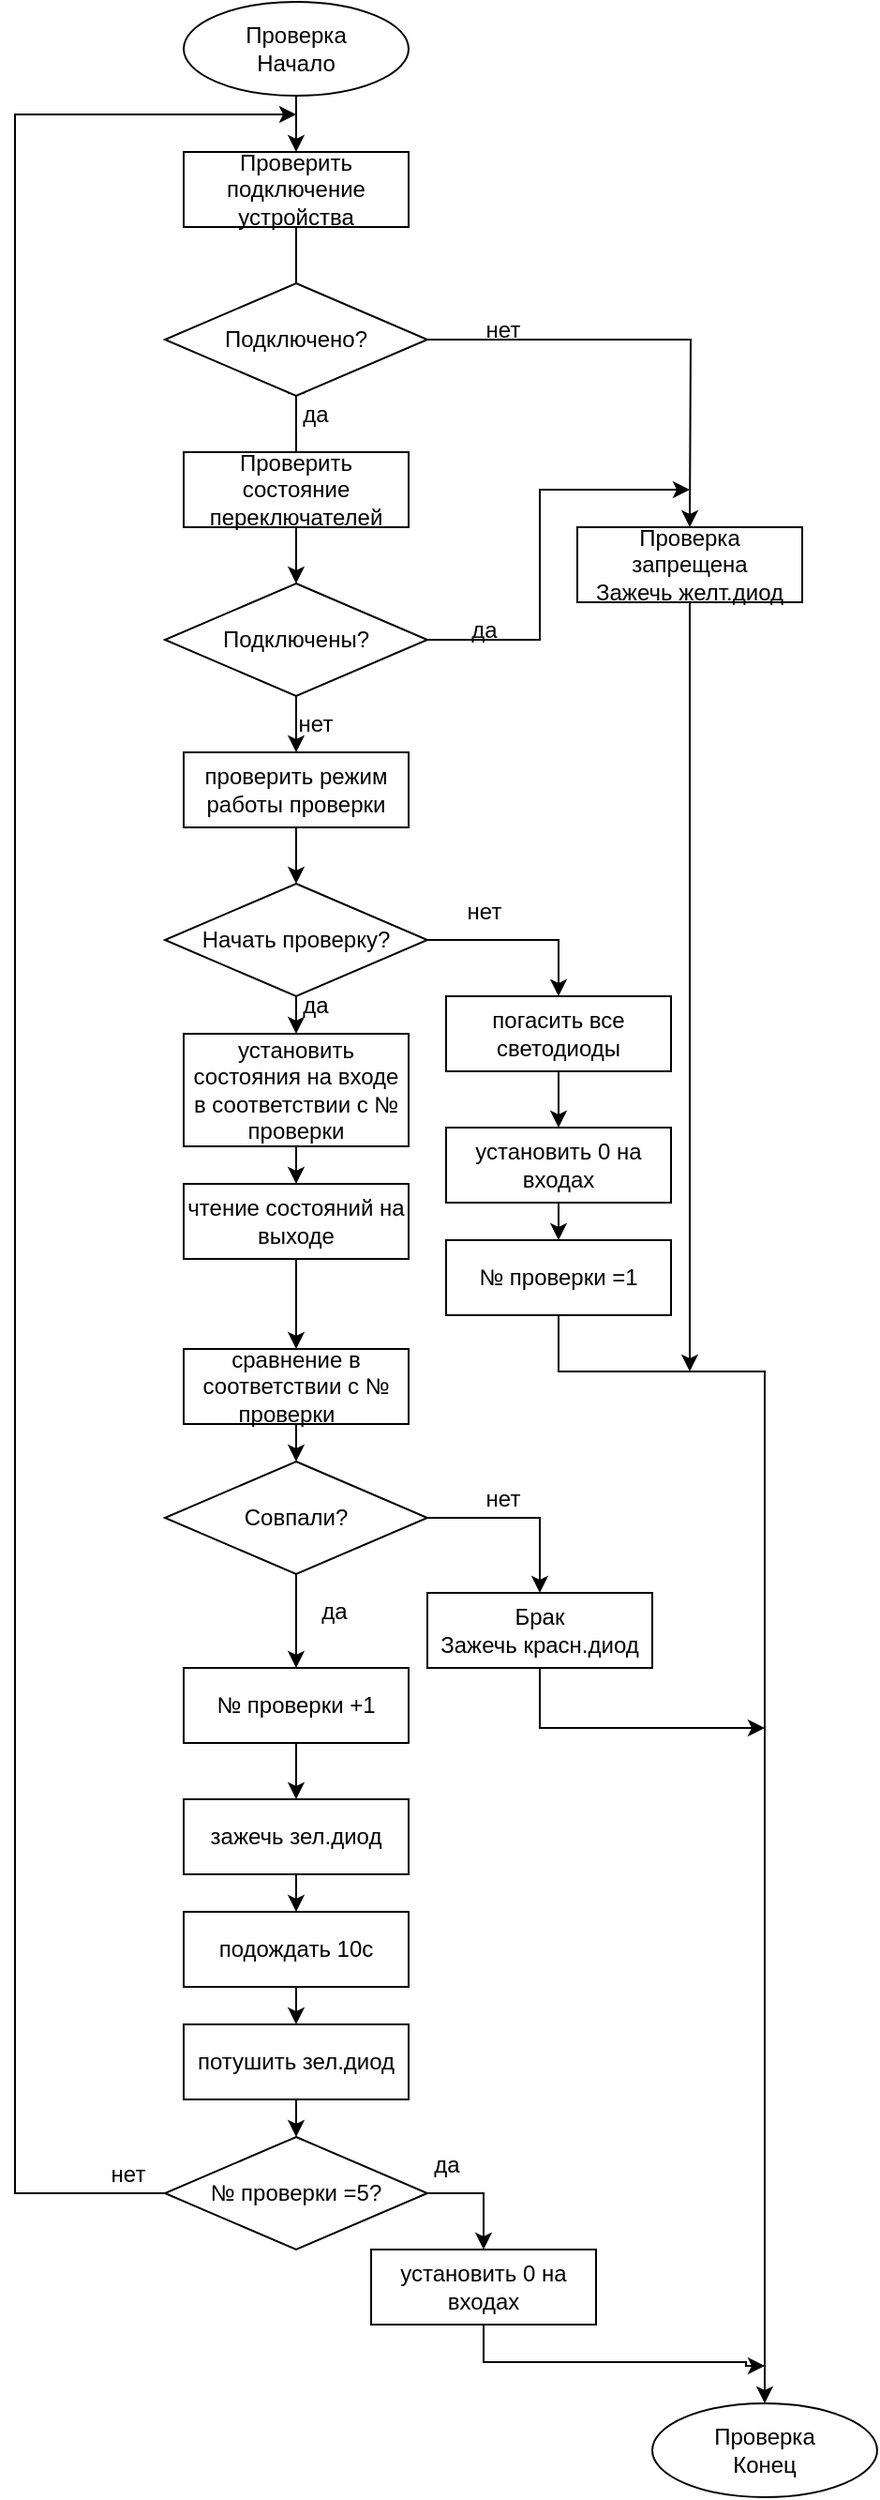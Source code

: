 <mxfile version="20.5.3" type="device" pages="3"><diagram id="idDFrFiIvJqyy6yJHSnf" name="check"><mxGraphModel dx="806" dy="522" grid="1" gridSize="10" guides="1" tooltips="1" connect="1" arrows="1" fold="1" page="1" pageScale="1" pageWidth="827" pageHeight="1169" math="0" shadow="0"><root><mxCell id="0"/><mxCell id="1" parent="0"/><mxCell id="6VWrrQGZ_Xm35cSD34v2-3" style="rounded=0;orthogonalLoop=1;jettySize=auto;html=1;exitX=0.5;exitY=1;exitDx=0;exitDy=0;" parent="1" source="6VWrrQGZ_Xm35cSD34v2-2" edge="1"><mxGeometry relative="1" as="geometry"><mxPoint x="180" y="120" as="targetPoint"/></mxGeometry></mxCell><mxCell id="6VWrrQGZ_Xm35cSD34v2-2" value="Проверка&lt;br&gt;Начало" style="ellipse;whiteSpace=wrap;html=1;" parent="1" vertex="1"><mxGeometry x="120" y="40" width="120" height="50" as="geometry"/></mxCell><mxCell id="6VWrrQGZ_Xm35cSD34v2-7" style="edgeStyle=none;rounded=0;orthogonalLoop=1;jettySize=auto;html=1;exitX=0.5;exitY=1;exitDx=0;exitDy=0;startArrow=none;" parent="1" source="6VWrrQGZ_Xm35cSD34v2-8" edge="1"><mxGeometry relative="1" as="geometry"><mxPoint x="180" y="240" as="targetPoint"/></mxGeometry></mxCell><mxCell id="6VWrrQGZ_Xm35cSD34v2-5" value="Проверить подключение устройства" style="rounded=0;whiteSpace=wrap;html=1;" parent="1" vertex="1"><mxGeometry x="120" y="120" width="120" height="40" as="geometry"/></mxCell><mxCell id="6VWrrQGZ_Xm35cSD34v2-9" style="edgeStyle=orthogonalEdgeStyle;rounded=0;orthogonalLoop=1;jettySize=auto;html=1;exitX=1;exitY=0.5;exitDx=0;exitDy=0;" parent="1" source="6VWrrQGZ_Xm35cSD34v2-8" edge="1"><mxGeometry relative="1" as="geometry"><mxPoint x="390" y="320" as="targetPoint"/></mxGeometry></mxCell><mxCell id="6VWrrQGZ_Xm35cSD34v2-10" value="нет" style="text;html=1;align=center;verticalAlign=middle;resizable=0;points=[];autosize=1;strokeColor=none;fillColor=none;" parent="1" vertex="1"><mxGeometry x="270" y="200" width="40" height="30" as="geometry"/></mxCell><mxCell id="EDp5S_Wv69M1TvJtl1we-31" style="edgeStyle=orthogonalEdgeStyle;rounded=0;orthogonalLoop=1;jettySize=auto;html=1;exitX=0.5;exitY=1;exitDx=0;exitDy=0;" edge="1" parent="1" source="6VWrrQGZ_Xm35cSD34v2-11"><mxGeometry relative="1" as="geometry"><mxPoint x="390" y="770" as="targetPoint"/><Array as="points"><mxPoint x="390" y="540"/></Array></mxGeometry></mxCell><mxCell id="6VWrrQGZ_Xm35cSD34v2-11" value="Проверка запрещена&lt;br&gt;Зажечь желт.диод" style="rounded=0;whiteSpace=wrap;html=1;" parent="1" vertex="1"><mxGeometry x="330" y="320" width="120" height="40" as="geometry"/></mxCell><mxCell id="6VWrrQGZ_Xm35cSD34v2-14" value="да" style="text;html=1;align=center;verticalAlign=middle;resizable=0;points=[];autosize=1;strokeColor=none;fillColor=none;" parent="1" vertex="1"><mxGeometry x="170" y="245" width="40" height="30" as="geometry"/></mxCell><mxCell id="6VWrrQGZ_Xm35cSD34v2-18" style="edgeStyle=orthogonalEdgeStyle;rounded=0;orthogonalLoop=1;jettySize=auto;html=1;exitX=1;exitY=0.5;exitDx=0;exitDy=0;" parent="1" source="6VWrrQGZ_Xm35cSD34v2-17" edge="1"><mxGeometry relative="1" as="geometry"><mxPoint x="390" y="300" as="targetPoint"/><Array as="points"><mxPoint x="310" y="380"/><mxPoint x="310" y="300"/></Array></mxGeometry></mxCell><mxCell id="EDp5S_Wv69M1TvJtl1we-6" style="edgeStyle=orthogonalEdgeStyle;rounded=0;orthogonalLoop=1;jettySize=auto;html=1;exitX=0.5;exitY=1;exitDx=0;exitDy=0;entryX=0.5;entryY=0;entryDx=0;entryDy=0;" edge="1" parent="1" source="6VWrrQGZ_Xm35cSD34v2-17" target="EDp5S_Wv69M1TvJtl1we-5"><mxGeometry relative="1" as="geometry"/></mxCell><mxCell id="6VWrrQGZ_Xm35cSD34v2-17" value="Подключены?" style="rhombus;whiteSpace=wrap;html=1;" parent="1" vertex="1"><mxGeometry x="110" y="350" width="140" height="60" as="geometry"/></mxCell><mxCell id="6VWrrQGZ_Xm35cSD34v2-19" value="да" style="text;html=1;align=center;verticalAlign=middle;resizable=0;points=[];autosize=1;strokeColor=none;fillColor=none;" parent="1" vertex="1"><mxGeometry x="260" y="360" width="40" height="30" as="geometry"/></mxCell><mxCell id="6VWrrQGZ_Xm35cSD34v2-21" value="нет" style="text;html=1;align=center;verticalAlign=middle;resizable=0;points=[];autosize=1;strokeColor=none;fillColor=none;" parent="1" vertex="1"><mxGeometry x="170" y="410" width="40" height="30" as="geometry"/></mxCell><mxCell id="6VWrrQGZ_Xm35cSD34v2-24" style="edgeStyle=orthogonalEdgeStyle;rounded=0;orthogonalLoop=1;jettySize=auto;html=1;exitX=0.5;exitY=1;exitDx=0;exitDy=0;" parent="1" source="6VWrrQGZ_Xm35cSD34v2-23" edge="1"><mxGeometry relative="1" as="geometry"><mxPoint x="180" y="670" as="targetPoint"/><Array as="points"><mxPoint x="180" y="640"/><mxPoint x="180" y="640"/></Array></mxGeometry></mxCell><mxCell id="6VWrrQGZ_Xm35cSD34v2-23" value="установить состояния на входе в соответствии с № проверки" style="rounded=0;whiteSpace=wrap;html=1;" parent="1" vertex="1"><mxGeometry x="120" y="590" width="120" height="60" as="geometry"/></mxCell><mxCell id="6VWrrQGZ_Xm35cSD34v2-26" style="edgeStyle=orthogonalEdgeStyle;rounded=0;orthogonalLoop=1;jettySize=auto;html=1;exitX=0.5;exitY=1;exitDx=0;exitDy=0;entryX=0.5;entryY=0;entryDx=0;entryDy=0;" parent="1" source="6VWrrQGZ_Xm35cSD34v2-25" edge="1" target="6VWrrQGZ_Xm35cSD34v2-27"><mxGeometry relative="1" as="geometry"><mxPoint x="180" y="748" as="targetPoint"/></mxGeometry></mxCell><mxCell id="6VWrrQGZ_Xm35cSD34v2-25" value="чтение состояний на выходе" style="rounded=0;whiteSpace=wrap;html=1;" parent="1" vertex="1"><mxGeometry x="120" y="670" width="120" height="40" as="geometry"/></mxCell><mxCell id="6VWrrQGZ_Xm35cSD34v2-28" style="edgeStyle=orthogonalEdgeStyle;rounded=0;orthogonalLoop=1;jettySize=auto;html=1;exitX=0.5;exitY=1;exitDx=0;exitDy=0;" parent="1" source="6VWrrQGZ_Xm35cSD34v2-27" edge="1"><mxGeometry relative="1" as="geometry"><mxPoint x="180" y="818" as="targetPoint"/></mxGeometry></mxCell><mxCell id="6VWrrQGZ_Xm35cSD34v2-27" value="сравнение в соответствии с № проверки&amp;nbsp; &amp;nbsp;" style="rounded=0;whiteSpace=wrap;html=1;" parent="1" vertex="1"><mxGeometry x="120" y="758" width="120" height="40" as="geometry"/></mxCell><mxCell id="6VWrrQGZ_Xm35cSD34v2-33" style="edgeStyle=orthogonalEdgeStyle;rounded=0;orthogonalLoop=1;jettySize=auto;html=1;exitX=0.5;exitY=1;exitDx=0;exitDy=0;" parent="1" source="6VWrrQGZ_Xm35cSD34v2-29" edge="1"><mxGeometry relative="1" as="geometry"><mxPoint x="180" y="928" as="targetPoint"/></mxGeometry></mxCell><mxCell id="EDp5S_Wv69M1TvJtl1we-24" style="edgeStyle=orthogonalEdgeStyle;rounded=0;orthogonalLoop=1;jettySize=auto;html=1;exitX=1;exitY=0.5;exitDx=0;exitDy=0;entryX=0.5;entryY=0;entryDx=0;entryDy=0;" edge="1" parent="1" source="6VWrrQGZ_Xm35cSD34v2-29" target="EDp5S_Wv69M1TvJtl1we-23"><mxGeometry relative="1" as="geometry"/></mxCell><mxCell id="6VWrrQGZ_Xm35cSD34v2-29" value="Совпали?" style="rhombus;whiteSpace=wrap;html=1;" parent="1" vertex="1"><mxGeometry x="110" y="818" width="140" height="60" as="geometry"/></mxCell><mxCell id="6VWrrQGZ_Xm35cSD34v2-34" value="да" style="text;html=1;align=center;verticalAlign=middle;resizable=0;points=[];autosize=1;strokeColor=none;fillColor=none;" parent="1" vertex="1"><mxGeometry x="180" y="883" width="40" height="30" as="geometry"/></mxCell><mxCell id="6VWrrQGZ_Xm35cSD34v2-36" style="edgeStyle=orthogonalEdgeStyle;rounded=0;orthogonalLoop=1;jettySize=auto;html=1;exitX=0.5;exitY=1;exitDx=0;exitDy=0;" parent="1" source="6VWrrQGZ_Xm35cSD34v2-35" edge="1"><mxGeometry relative="1" as="geometry"><mxPoint x="180" y="998" as="targetPoint"/></mxGeometry></mxCell><mxCell id="6VWrrQGZ_Xm35cSD34v2-35" value="№ проверки +1" style="rounded=0;whiteSpace=wrap;html=1;" parent="1" vertex="1"><mxGeometry x="120" y="928" width="120" height="40" as="geometry"/></mxCell><mxCell id="6VWrrQGZ_Xm35cSD34v2-38" style="edgeStyle=orthogonalEdgeStyle;rounded=0;orthogonalLoop=1;jettySize=auto;html=1;exitX=0.5;exitY=1;exitDx=0;exitDy=0;" parent="1" source="6VWrrQGZ_Xm35cSD34v2-37" edge="1"><mxGeometry relative="1" as="geometry"><mxPoint x="180" y="1058" as="targetPoint"/></mxGeometry></mxCell><mxCell id="6VWrrQGZ_Xm35cSD34v2-37" value="зажечь зел.диод" style="rounded=0;whiteSpace=wrap;html=1;" parent="1" vertex="1"><mxGeometry x="120" y="998" width="120" height="40" as="geometry"/></mxCell><mxCell id="6VWrrQGZ_Xm35cSD34v2-40" style="edgeStyle=orthogonalEdgeStyle;rounded=0;orthogonalLoop=1;jettySize=auto;html=1;exitX=0.5;exitY=1;exitDx=0;exitDy=0;" parent="1" source="6VWrrQGZ_Xm35cSD34v2-39" edge="1"><mxGeometry relative="1" as="geometry"><mxPoint x="180" y="1118" as="targetPoint"/></mxGeometry></mxCell><mxCell id="6VWrrQGZ_Xm35cSD34v2-39" value="подождать 10с" style="rounded=0;whiteSpace=wrap;html=1;" parent="1" vertex="1"><mxGeometry x="120" y="1058" width="120" height="40" as="geometry"/></mxCell><mxCell id="6VWrrQGZ_Xm35cSD34v2-42" style="edgeStyle=orthogonalEdgeStyle;rounded=0;orthogonalLoop=1;jettySize=auto;html=1;exitX=0.5;exitY=1;exitDx=0;exitDy=0;" parent="1" source="6VWrrQGZ_Xm35cSD34v2-41" edge="1"><mxGeometry relative="1" as="geometry"><mxPoint x="180" y="1178" as="targetPoint"/></mxGeometry></mxCell><mxCell id="6VWrrQGZ_Xm35cSD34v2-41" value="потушить зел.диод" style="rounded=0;whiteSpace=wrap;html=1;" parent="1" vertex="1"><mxGeometry x="120" y="1118" width="120" height="40" as="geometry"/></mxCell><mxCell id="EDp5S_Wv69M1TvJtl1we-17" style="edgeStyle=orthogonalEdgeStyle;rounded=0;orthogonalLoop=1;jettySize=auto;html=1;exitX=1;exitY=0.5;exitDx=0;exitDy=0;entryX=0.5;entryY=0;entryDx=0;entryDy=0;" edge="1" parent="1" source="6VWrrQGZ_Xm35cSD34v2-43" target="6VWrrQGZ_Xm35cSD34v2-47"><mxGeometry relative="1" as="geometry"/></mxCell><mxCell id="EDp5S_Wv69M1TvJtl1we-29" style="edgeStyle=orthogonalEdgeStyle;rounded=0;orthogonalLoop=1;jettySize=auto;html=1;exitX=0;exitY=0.5;exitDx=0;exitDy=0;" edge="1" parent="1" source="6VWrrQGZ_Xm35cSD34v2-43"><mxGeometry relative="1" as="geometry"><mxPoint x="180" y="100" as="targetPoint"/><Array as="points"><mxPoint x="30" y="1208"/><mxPoint x="30" y="100"/></Array></mxGeometry></mxCell><mxCell id="6VWrrQGZ_Xm35cSD34v2-43" value="№ проверки =5?" style="rhombus;whiteSpace=wrap;html=1;" parent="1" vertex="1"><mxGeometry x="110" y="1178" width="140" height="60" as="geometry"/></mxCell><mxCell id="EDp5S_Wv69M1TvJtl1we-27" style="edgeStyle=orthogonalEdgeStyle;rounded=0;orthogonalLoop=1;jettySize=auto;html=1;exitX=0.5;exitY=1;exitDx=0;exitDy=0;" edge="1" parent="1" source="6VWrrQGZ_Xm35cSD34v2-47"><mxGeometry relative="1" as="geometry"><mxPoint x="430" y="1300" as="targetPoint"/><Array as="points"><mxPoint x="280" y="1298"/><mxPoint x="420" y="1298"/><mxPoint x="420" y="1300"/></Array></mxGeometry></mxCell><mxCell id="6VWrrQGZ_Xm35cSD34v2-47" value="установить 0 на входах" style="rounded=0;whiteSpace=wrap;html=1;" parent="1" vertex="1"><mxGeometry x="220" y="1238" width="120" height="40" as="geometry"/></mxCell><mxCell id="6VWrrQGZ_Xm35cSD34v2-50" value="Проверка&lt;br&gt;Конец" style="ellipse;whiteSpace=wrap;html=1;" parent="1" vertex="1"><mxGeometry x="370" y="1320" width="120" height="50" as="geometry"/></mxCell><mxCell id="6VWrrQGZ_Xm35cSD34v2-8" value="Подключено?" style="rhombus;whiteSpace=wrap;html=1;" parent="1" vertex="1"><mxGeometry x="110" y="190" width="140" height="60" as="geometry"/></mxCell><mxCell id="EDp5S_Wv69M1TvJtl1we-1" value="" style="edgeStyle=none;rounded=0;orthogonalLoop=1;jettySize=auto;html=1;exitX=0.5;exitY=1;exitDx=0;exitDy=0;endArrow=none;" edge="1" parent="1" source="6VWrrQGZ_Xm35cSD34v2-5" target="6VWrrQGZ_Xm35cSD34v2-8"><mxGeometry relative="1" as="geometry"><mxPoint x="180" y="240" as="targetPoint"/><mxPoint x="180" y="160" as="sourcePoint"/></mxGeometry></mxCell><mxCell id="EDp5S_Wv69M1TvJtl1we-3" style="edgeStyle=orthogonalEdgeStyle;rounded=0;orthogonalLoop=1;jettySize=auto;html=1;exitX=0.5;exitY=1;exitDx=0;exitDy=0;" edge="1" parent="1" source="6VWrrQGZ_Xm35cSD34v2-15"><mxGeometry relative="1" as="geometry"><mxPoint x="180" y="350" as="targetPoint"/></mxGeometry></mxCell><mxCell id="6VWrrQGZ_Xm35cSD34v2-15" value="Проверить состояние переключателей" style="rounded=0;whiteSpace=wrap;html=1;" parent="1" vertex="1"><mxGeometry x="120" y="280" width="120" height="40" as="geometry"/></mxCell><mxCell id="EDp5S_Wv69M1TvJtl1we-2" value="" style="edgeStyle=orthogonalEdgeStyle;rounded=0;orthogonalLoop=1;jettySize=auto;html=1;exitX=0.5;exitY=1;exitDx=0;exitDy=0;endArrow=none;entryX=0.5;entryY=0;entryDx=0;entryDy=0;" edge="1" parent="1" source="6VWrrQGZ_Xm35cSD34v2-8" target="6VWrrQGZ_Xm35cSD34v2-15"><mxGeometry relative="1" as="geometry"><mxPoint x="160" y="270" as="targetPoint"/><mxPoint x="180" y="250" as="sourcePoint"/></mxGeometry></mxCell><mxCell id="EDp5S_Wv69M1TvJtl1we-8" style="edgeStyle=orthogonalEdgeStyle;rounded=0;orthogonalLoop=1;jettySize=auto;html=1;exitX=0.5;exitY=1;exitDx=0;exitDy=0;entryX=0.5;entryY=0;entryDx=0;entryDy=0;" edge="1" parent="1" source="EDp5S_Wv69M1TvJtl1we-4" target="6VWrrQGZ_Xm35cSD34v2-23"><mxGeometry relative="1" as="geometry"/></mxCell><mxCell id="EDp5S_Wv69M1TvJtl1we-10" style="edgeStyle=orthogonalEdgeStyle;rounded=0;orthogonalLoop=1;jettySize=auto;html=1;exitX=1;exitY=0.5;exitDx=0;exitDy=0;" edge="1" parent="1" source="EDp5S_Wv69M1TvJtl1we-4"><mxGeometry relative="1" as="geometry"><mxPoint x="320" y="570" as="targetPoint"/><Array as="points"><mxPoint x="320" y="540"/><mxPoint x="320" y="570"/></Array></mxGeometry></mxCell><mxCell id="EDp5S_Wv69M1TvJtl1we-4" value="Начать проверку?" style="rhombus;whiteSpace=wrap;html=1;" vertex="1" parent="1"><mxGeometry x="110" y="510" width="140" height="60" as="geometry"/></mxCell><mxCell id="EDp5S_Wv69M1TvJtl1we-7" style="edgeStyle=orthogonalEdgeStyle;rounded=0;orthogonalLoop=1;jettySize=auto;html=1;exitX=0.5;exitY=1;exitDx=0;exitDy=0;entryX=0.5;entryY=0;entryDx=0;entryDy=0;" edge="1" parent="1" source="EDp5S_Wv69M1TvJtl1we-5" target="EDp5S_Wv69M1TvJtl1we-4"><mxGeometry relative="1" as="geometry"/></mxCell><mxCell id="EDp5S_Wv69M1TvJtl1we-5" value="проверить режим работы проверки" style="rounded=0;whiteSpace=wrap;html=1;" vertex="1" parent="1"><mxGeometry x="120" y="440" width="120" height="40" as="geometry"/></mxCell><mxCell id="EDp5S_Wv69M1TvJtl1we-9" value="да" style="text;html=1;align=center;verticalAlign=middle;resizable=0;points=[];autosize=1;strokeColor=none;fillColor=none;" vertex="1" parent="1"><mxGeometry x="170" y="560" width="40" height="30" as="geometry"/></mxCell><mxCell id="EDp5S_Wv69M1TvJtl1we-11" value="нет" style="text;html=1;align=center;verticalAlign=middle;resizable=0;points=[];autosize=1;strokeColor=none;fillColor=none;" vertex="1" parent="1"><mxGeometry x="260" y="510" width="40" height="30" as="geometry"/></mxCell><mxCell id="EDp5S_Wv69M1TvJtl1we-13" style="edgeStyle=orthogonalEdgeStyle;rounded=0;orthogonalLoop=1;jettySize=auto;html=1;exitX=0.5;exitY=1;exitDx=0;exitDy=0;" edge="1" parent="1" source="EDp5S_Wv69M1TvJtl1we-12"><mxGeometry relative="1" as="geometry"><mxPoint x="320" y="640" as="targetPoint"/></mxGeometry></mxCell><mxCell id="EDp5S_Wv69M1TvJtl1we-12" value="погасить все светодиоды" style="rounded=0;whiteSpace=wrap;html=1;" vertex="1" parent="1"><mxGeometry x="260" y="570" width="120" height="40" as="geometry"/></mxCell><mxCell id="EDp5S_Wv69M1TvJtl1we-15" style="edgeStyle=orthogonalEdgeStyle;rounded=0;orthogonalLoop=1;jettySize=auto;html=1;exitX=0.5;exitY=1;exitDx=0;exitDy=0;" edge="1" parent="1" source="EDp5S_Wv69M1TvJtl1we-14"><mxGeometry relative="1" as="geometry"><mxPoint x="320" y="700" as="targetPoint"/></mxGeometry></mxCell><mxCell id="EDp5S_Wv69M1TvJtl1we-14" value="установить 0 на входах" style="rounded=0;whiteSpace=wrap;html=1;" vertex="1" parent="1"><mxGeometry x="260" y="640" width="120" height="40" as="geometry"/></mxCell><mxCell id="EDp5S_Wv69M1TvJtl1we-22" style="edgeStyle=orthogonalEdgeStyle;rounded=0;orthogonalLoop=1;jettySize=auto;html=1;exitX=0.5;exitY=1;exitDx=0;exitDy=0;entryX=0.5;entryY=0;entryDx=0;entryDy=0;" edge="1" parent="1" source="EDp5S_Wv69M1TvJtl1we-16" target="6VWrrQGZ_Xm35cSD34v2-50"><mxGeometry relative="1" as="geometry"><mxPoint x="430" y="1260" as="targetPoint"/><Array as="points"><mxPoint x="320" y="770"/><mxPoint x="430" y="770"/></Array></mxGeometry></mxCell><mxCell id="EDp5S_Wv69M1TvJtl1we-16" value="№ проверки =1" style="rounded=0;whiteSpace=wrap;html=1;" vertex="1" parent="1"><mxGeometry x="260" y="700" width="120" height="40" as="geometry"/></mxCell><mxCell id="EDp5S_Wv69M1TvJtl1we-18" value="да" style="text;html=1;align=center;verticalAlign=middle;resizable=0;points=[];autosize=1;strokeColor=none;fillColor=none;" vertex="1" parent="1"><mxGeometry x="240" y="1178" width="40" height="30" as="geometry"/></mxCell><mxCell id="EDp5S_Wv69M1TvJtl1we-26" style="edgeStyle=orthogonalEdgeStyle;rounded=0;orthogonalLoop=1;jettySize=auto;html=1;exitX=0.5;exitY=1;exitDx=0;exitDy=0;" edge="1" parent="1" source="EDp5S_Wv69M1TvJtl1we-23"><mxGeometry relative="1" as="geometry"><mxPoint x="430" y="960" as="targetPoint"/><Array as="points"><mxPoint x="310" y="960"/><mxPoint x="420" y="960"/></Array></mxGeometry></mxCell><mxCell id="EDp5S_Wv69M1TvJtl1we-23" value="Брак&lt;br&gt;Зажечь красн.диод" style="rounded=0;whiteSpace=wrap;html=1;" vertex="1" parent="1"><mxGeometry x="250" y="888" width="120" height="40" as="geometry"/></mxCell><mxCell id="EDp5S_Wv69M1TvJtl1we-25" value="нет" style="text;html=1;align=center;verticalAlign=middle;resizable=0;points=[];autosize=1;strokeColor=none;fillColor=none;" vertex="1" parent="1"><mxGeometry x="270" y="823" width="40" height="30" as="geometry"/></mxCell><mxCell id="EDp5S_Wv69M1TvJtl1we-30" value="нет" style="text;html=1;align=center;verticalAlign=middle;resizable=0;points=[];autosize=1;strokeColor=none;fillColor=none;" vertex="1" parent="1"><mxGeometry x="70" y="1183" width="40" height="30" as="geometry"/></mxCell></root></mxGraphModel></diagram><diagram id="siqsC4EWWnzt0BRzuz-l" name="dignost"><mxGraphModel dx="806" dy="522" grid="1" gridSize="10" guides="1" tooltips="1" connect="1" arrows="1" fold="1" page="1" pageScale="1" pageWidth="827" pageHeight="1169" math="0" shadow="0"><root><mxCell id="0"/><mxCell id="1" parent="0"/><mxCell id="bxqiF9Wd6ZSEBTlyo5SM-2" style="edgeStyle=orthogonalEdgeStyle;rounded=0;orthogonalLoop=1;jettySize=auto;html=1;exitX=0.5;exitY=1;exitDx=0;exitDy=0;" parent="1" source="bxqiF9Wd6ZSEBTlyo5SM-1" edge="1"><mxGeometry relative="1" as="geometry"><mxPoint x="260" y="110" as="targetPoint"/></mxGeometry></mxCell><mxCell id="bxqiF9Wd6ZSEBTlyo5SM-1" value="Диагностика&lt;br&gt;Начало" style="ellipse;whiteSpace=wrap;html=1;" parent="1" vertex="1"><mxGeometry x="200" y="40" width="120" height="50" as="geometry"/></mxCell><mxCell id="bxqiF9Wd6ZSEBTlyo5SM-4" style="edgeStyle=orthogonalEdgeStyle;rounded=0;orthogonalLoop=1;jettySize=auto;html=1;exitX=0.5;exitY=1;exitDx=0;exitDy=0;" parent="1" source="bxqiF9Wd6ZSEBTlyo5SM-3" edge="1"><mxGeometry relative="1" as="geometry"><mxPoint x="260" y="180" as="targetPoint"/></mxGeometry></mxCell><mxCell id="bxqiF9Wd6ZSEBTlyo5SM-3" value="Проверить подключение устройства" style="rounded=0;whiteSpace=wrap;html=1;" parent="1" vertex="1"><mxGeometry x="200" y="110" width="120" height="40" as="geometry"/></mxCell><mxCell id="bxqiF9Wd6ZSEBTlyo5SM-6" style="edgeStyle=orthogonalEdgeStyle;rounded=0;orthogonalLoop=1;jettySize=auto;html=1;exitX=1;exitY=0.5;exitDx=0;exitDy=0;" parent="1" source="bxqiF9Wd6ZSEBTlyo5SM-5" edge="1"><mxGeometry relative="1" as="geometry"><mxPoint x="420" y="240" as="targetPoint"/></mxGeometry></mxCell><mxCell id="bxqiF9Wd6ZSEBTlyo5SM-9" style="edgeStyle=orthogonalEdgeStyle;rounded=0;orthogonalLoop=1;jettySize=auto;html=1;exitX=0;exitY=0.5;exitDx=0;exitDy=0;" parent="1" source="bxqiF9Wd6ZSEBTlyo5SM-5" edge="1"><mxGeometry relative="1" as="geometry"><mxPoint x="140" y="270" as="targetPoint"/></mxGeometry></mxCell><mxCell id="bxqiF9Wd6ZSEBTlyo5SM-5" value="Подключено?" style="rhombus;whiteSpace=wrap;html=1;" parent="1" vertex="1"><mxGeometry x="200" y="180" width="120" height="50" as="geometry"/></mxCell><mxCell id="bxqiF9Wd6ZSEBTlyo5SM-15" style="edgeStyle=orthogonalEdgeStyle;rounded=0;orthogonalLoop=1;jettySize=auto;html=1;exitX=0.5;exitY=1;exitDx=0;exitDy=0;" parent="1" source="bxqiF9Wd6ZSEBTlyo5SM-7" edge="1"><mxGeometry relative="1" as="geometry"><mxPoint x="280" y="420" as="targetPoint"/><Array as="points"><mxPoint x="420" y="390"/><mxPoint x="280" y="390"/></Array></mxGeometry></mxCell><mxCell id="bxqiF9Wd6ZSEBTlyo5SM-7" value="Диагностика запрещена&lt;br&gt;Зажечь желт. диод" style="rounded=0;whiteSpace=wrap;html=1;" parent="1" vertex="1"><mxGeometry x="360" y="240" width="120" height="60" as="geometry"/></mxCell><mxCell id="bxqiF9Wd6ZSEBTlyo5SM-8" value="да" style="text;html=1;align=center;verticalAlign=middle;resizable=0;points=[];autosize=1;strokeColor=none;fillColor=none;" parent="1" vertex="1"><mxGeometry x="330" y="185" width="40" height="30" as="geometry"/></mxCell><mxCell id="bxqiF9Wd6ZSEBTlyo5SM-10" value="нет" style="text;html=1;align=center;verticalAlign=middle;resizable=0;points=[];autosize=1;strokeColor=none;fillColor=none;" parent="1" vertex="1"><mxGeometry x="150" y="185" width="40" height="30" as="geometry"/></mxCell><mxCell id="bxqiF9Wd6ZSEBTlyo5SM-12" style="edgeStyle=orthogonalEdgeStyle;rounded=0;orthogonalLoop=1;jettySize=auto;html=1;exitX=0.5;exitY=1;exitDx=0;exitDy=0;" parent="1" source="bxqiF9Wd6ZSEBTlyo5SM-11" edge="1"><mxGeometry relative="1" as="geometry"><mxPoint x="140" y="330" as="targetPoint"/></mxGeometry></mxCell><mxCell id="bxqiF9Wd6ZSEBTlyo5SM-11" value="Чтение состояние переключателя" style="rounded=0;whiteSpace=wrap;html=1;" parent="1" vertex="1"><mxGeometry x="80" y="270" width="120" height="40" as="geometry"/></mxCell><mxCell id="bxqiF9Wd6ZSEBTlyo5SM-14" style="edgeStyle=orthogonalEdgeStyle;rounded=0;orthogonalLoop=1;jettySize=auto;html=1;exitX=0.5;exitY=1;exitDx=0;exitDy=0;" parent="1" source="bxqiF9Wd6ZSEBTlyo5SM-13" edge="1"><mxGeometry relative="1" as="geometry"><mxPoint x="280" y="420" as="targetPoint"/><Array as="points"><mxPoint x="140" y="390"/><mxPoint x="280" y="390"/></Array></mxGeometry></mxCell><mxCell id="bxqiF9Wd6ZSEBTlyo5SM-13" value="Установка состояния входа" style="rounded=0;whiteSpace=wrap;html=1;" parent="1" vertex="1"><mxGeometry x="80" y="330" width="120" height="40" as="geometry"/></mxCell><mxCell id="bxqiF9Wd6ZSEBTlyo5SM-16" value="Диагностика&lt;br&gt;Конец" style="ellipse;whiteSpace=wrap;html=1;" parent="1" vertex="1"><mxGeometry x="220" y="490" width="120" height="50" as="geometry"/></mxCell><mxCell id="C-v7KB4vZQVcckxMOmBy-2" style="edgeStyle=orthogonalEdgeStyle;rounded=0;orthogonalLoop=1;jettySize=auto;html=1;exitX=0.5;exitY=1;exitDx=0;exitDy=0;entryX=0.5;entryY=0;entryDx=0;entryDy=0;" edge="1" parent="1" source="C-v7KB4vZQVcckxMOmBy-1" target="bxqiF9Wd6ZSEBTlyo5SM-16"><mxGeometry relative="1" as="geometry"/></mxCell><mxCell id="C-v7KB4vZQVcckxMOmBy-1" value="№ проверки =1" style="rounded=0;whiteSpace=wrap;html=1;" vertex="1" parent="1"><mxGeometry x="220" y="420" width="120" height="40" as="geometry"/></mxCell></root></mxGraphModel></diagram><diagram id="fSXeYPwJFyvlI-938HIk" name="regim"><mxGraphModel dx="806" dy="465" grid="1" gridSize="10" guides="1" tooltips="1" connect="1" arrows="1" fold="1" page="1" pageScale="1" pageWidth="827" pageHeight="1169" math="0" shadow="0"><root><mxCell id="0"/><mxCell id="1" parent="0"/><mxCell id="rzyXy5hjLYcGuy-_o-2e-2" style="edgeStyle=orthogonalEdgeStyle;rounded=0;orthogonalLoop=1;jettySize=auto;html=1;exitX=0.5;exitY=1;exitDx=0;exitDy=0;" edge="1" parent="1" source="rzyXy5hjLYcGuy-_o-2e-1"><mxGeometry relative="1" as="geometry"><mxPoint x="280" y="110" as="targetPoint"/></mxGeometry></mxCell><mxCell id="rzyXy5hjLYcGuy-_o-2e-1" value="Начало" style="ellipse;whiteSpace=wrap;html=1;" vertex="1" parent="1"><mxGeometry x="220" y="30" width="120" height="50" as="geometry"/></mxCell><mxCell id="rzyXy5hjLYcGuy-_o-2e-4" style="edgeStyle=orthogonalEdgeStyle;rounded=0;orthogonalLoop=1;jettySize=auto;html=1;exitX=0.5;exitY=1;exitDx=0;exitDy=0;" edge="1" parent="1" source="rzyXy5hjLYcGuy-_o-2e-3"><mxGeometry relative="1" as="geometry"><mxPoint x="280" y="180" as="targetPoint"/></mxGeometry></mxCell><mxCell id="rzyXy5hjLYcGuy-_o-2e-3" value="Чтение состояний переключателя режима" style="rounded=0;whiteSpace=wrap;html=1;" vertex="1" parent="1"><mxGeometry x="220" y="110" width="120" height="50" as="geometry"/></mxCell><mxCell id="rzyXy5hjLYcGuy-_o-2e-6" style="edgeStyle=orthogonalEdgeStyle;rounded=0;orthogonalLoop=1;jettySize=auto;html=1;exitX=1;exitY=0.5;exitDx=0;exitDy=0;" edge="1" parent="1" source="rzyXy5hjLYcGuy-_o-2e-5"><mxGeometry relative="1" as="geometry"><mxPoint x="410" y="240" as="targetPoint"/><Array as="points"><mxPoint x="410" y="210"/></Array></mxGeometry></mxCell><mxCell id="rzyXy5hjLYcGuy-_o-2e-9" style="edgeStyle=orthogonalEdgeStyle;rounded=0;orthogonalLoop=1;jettySize=auto;html=1;exitX=0;exitY=0.5;exitDx=0;exitDy=0;" edge="1" parent="1" source="rzyXy5hjLYcGuy-_o-2e-5"><mxGeometry relative="1" as="geometry"><mxPoint x="160" y="250" as="targetPoint"/></mxGeometry></mxCell><mxCell id="rzyXy5hjLYcGuy-_o-2e-5" value="Режим проверки?" style="rhombus;whiteSpace=wrap;html=1;" vertex="1" parent="1"><mxGeometry x="220" y="180" width="120" height="60" as="geometry"/></mxCell><mxCell id="rzyXy5hjLYcGuy-_o-2e-7" value="нет" style="text;html=1;align=center;verticalAlign=middle;resizable=0;points=[];autosize=1;strokeColor=none;fillColor=none;" vertex="1" parent="1"><mxGeometry x="350" y="185" width="40" height="30" as="geometry"/></mxCell><mxCell id="rzyXy5hjLYcGuy-_o-2e-12" style="edgeStyle=orthogonalEdgeStyle;rounded=0;orthogonalLoop=1;jettySize=auto;html=1;exitX=0.5;exitY=1;exitDx=0;exitDy=0;" edge="1" parent="1" source="rzyXy5hjLYcGuy-_o-2e-8"><mxGeometry relative="1" as="geometry"><mxPoint x="300" y="350" as="targetPoint"/><Array as="points"><mxPoint x="414" y="310"/><mxPoint x="300" y="310"/></Array></mxGeometry></mxCell><mxCell id="rzyXy5hjLYcGuy-_o-2e-8" value="Диагностика" style="shape=process;whiteSpace=wrap;html=1;backgroundOutline=1;" vertex="1" parent="1"><mxGeometry x="354" y="240" width="120" height="40" as="geometry"/></mxCell><mxCell id="rzyXy5hjLYcGuy-_o-2e-11" style="edgeStyle=orthogonalEdgeStyle;rounded=0;orthogonalLoop=1;jettySize=auto;html=1;exitX=0.5;exitY=1;exitDx=0;exitDy=0;" edge="1" parent="1" source="rzyXy5hjLYcGuy-_o-2e-10"><mxGeometry relative="1" as="geometry"><mxPoint x="300" y="350" as="targetPoint"/><Array as="points"><mxPoint x="170" y="310"/><mxPoint x="300" y="310"/></Array></mxGeometry></mxCell><mxCell id="rzyXy5hjLYcGuy-_o-2e-10" value="Проверка" style="shape=process;whiteSpace=wrap;html=1;backgroundOutline=1;" vertex="1" parent="1"><mxGeometry x="110" y="250" width="120" height="40" as="geometry"/></mxCell><mxCell id="rzyXy5hjLYcGuy-_o-2e-13" value="Конец" style="ellipse;whiteSpace=wrap;html=1;" vertex="1" parent="1"><mxGeometry x="240" y="350" width="120" height="50" as="geometry"/></mxCell></root></mxGraphModel></diagram></mxfile>